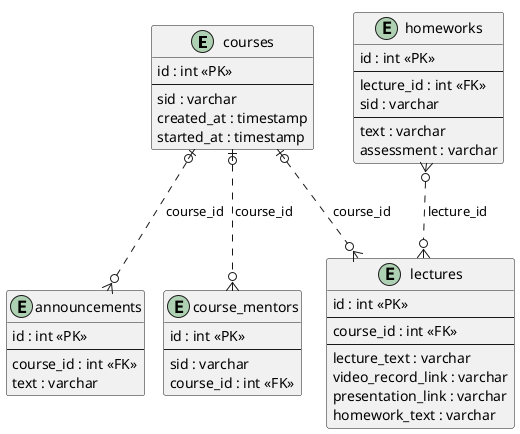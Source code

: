 @startuml

!pragma layout smetana

' sid - security identifier - user id, который генерит ActiveDirectory (могу ошибаться).

entity courses {
    id : int <<PK>>
    --
    sid : varchar
    created_at : timestamp
    started_at : timestamp
}

entity announcements {
    id : int <<PK>>
    --
    course_id : int <<FK>>
    text : varchar
}

' Таблица, в которой хранится связь ментор-курс, чтобы выводить список менторов, закрепленных за курсом
' У одного курса несколько менторов, у одного ментора несколько курсов

entity course_mentors {
    id : int <<PK>>
    --
    sid : varchar
    course_id : int <<FK>>
}

entity lectures {
    id : int <<PK>>
    --
    course_id : int <<FK>>
    ---
    lecture_text : varchar
    video_record_link : varchar
    presentation_link : varchar
    homework_text : varchar
}

courses |o...o{ announcements : course_id
courses |o...o{ course_mentors : course_id
courses |o...o{ lectures : course_id

' Таблица с готовыми домашками интернов, связанная с конкретной лекцией. Когда домашка интерна готова, она инсертится
' в эту таблицу, и ее может оценить ментор.
entity homeworks {
    id : int <<PK>>
    --
    lecture_id : int <<FK>>
    sid : varchar
    --
    text : varchar
    assessment : varchar
}

homeworks }o...o{ lectures : lecture_id

@enduml
